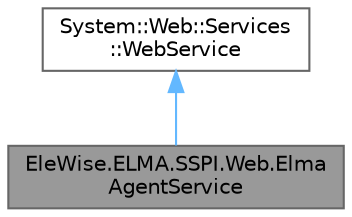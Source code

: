 digraph "EleWise.ELMA.SSPI.Web.ElmaAgentService"
{
 // LATEX_PDF_SIZE
  bgcolor="transparent";
  edge [fontname=Helvetica,fontsize=10,labelfontname=Helvetica,labelfontsize=10];
  node [fontname=Helvetica,fontsize=10,shape=box,height=0.2,width=0.4];
  Node1 [id="Node000001",label="EleWise.ELMA.SSPI.Web.Elma\lAgentService",height=0.2,width=0.4,color="gray40", fillcolor="grey60", style="filled", fontcolor="black",tooltip="Summary description for ElmaAgentService."];
  Node2 -> Node1 [id="edge1_Node000001_Node000002",dir="back",color="steelblue1",style="solid",tooltip=" "];
  Node2 [id="Node000002",label="System::Web::Services\l::WebService",height=0.2,width=0.4,color="gray40", fillcolor="white", style="filled",tooltip=" "];
}
